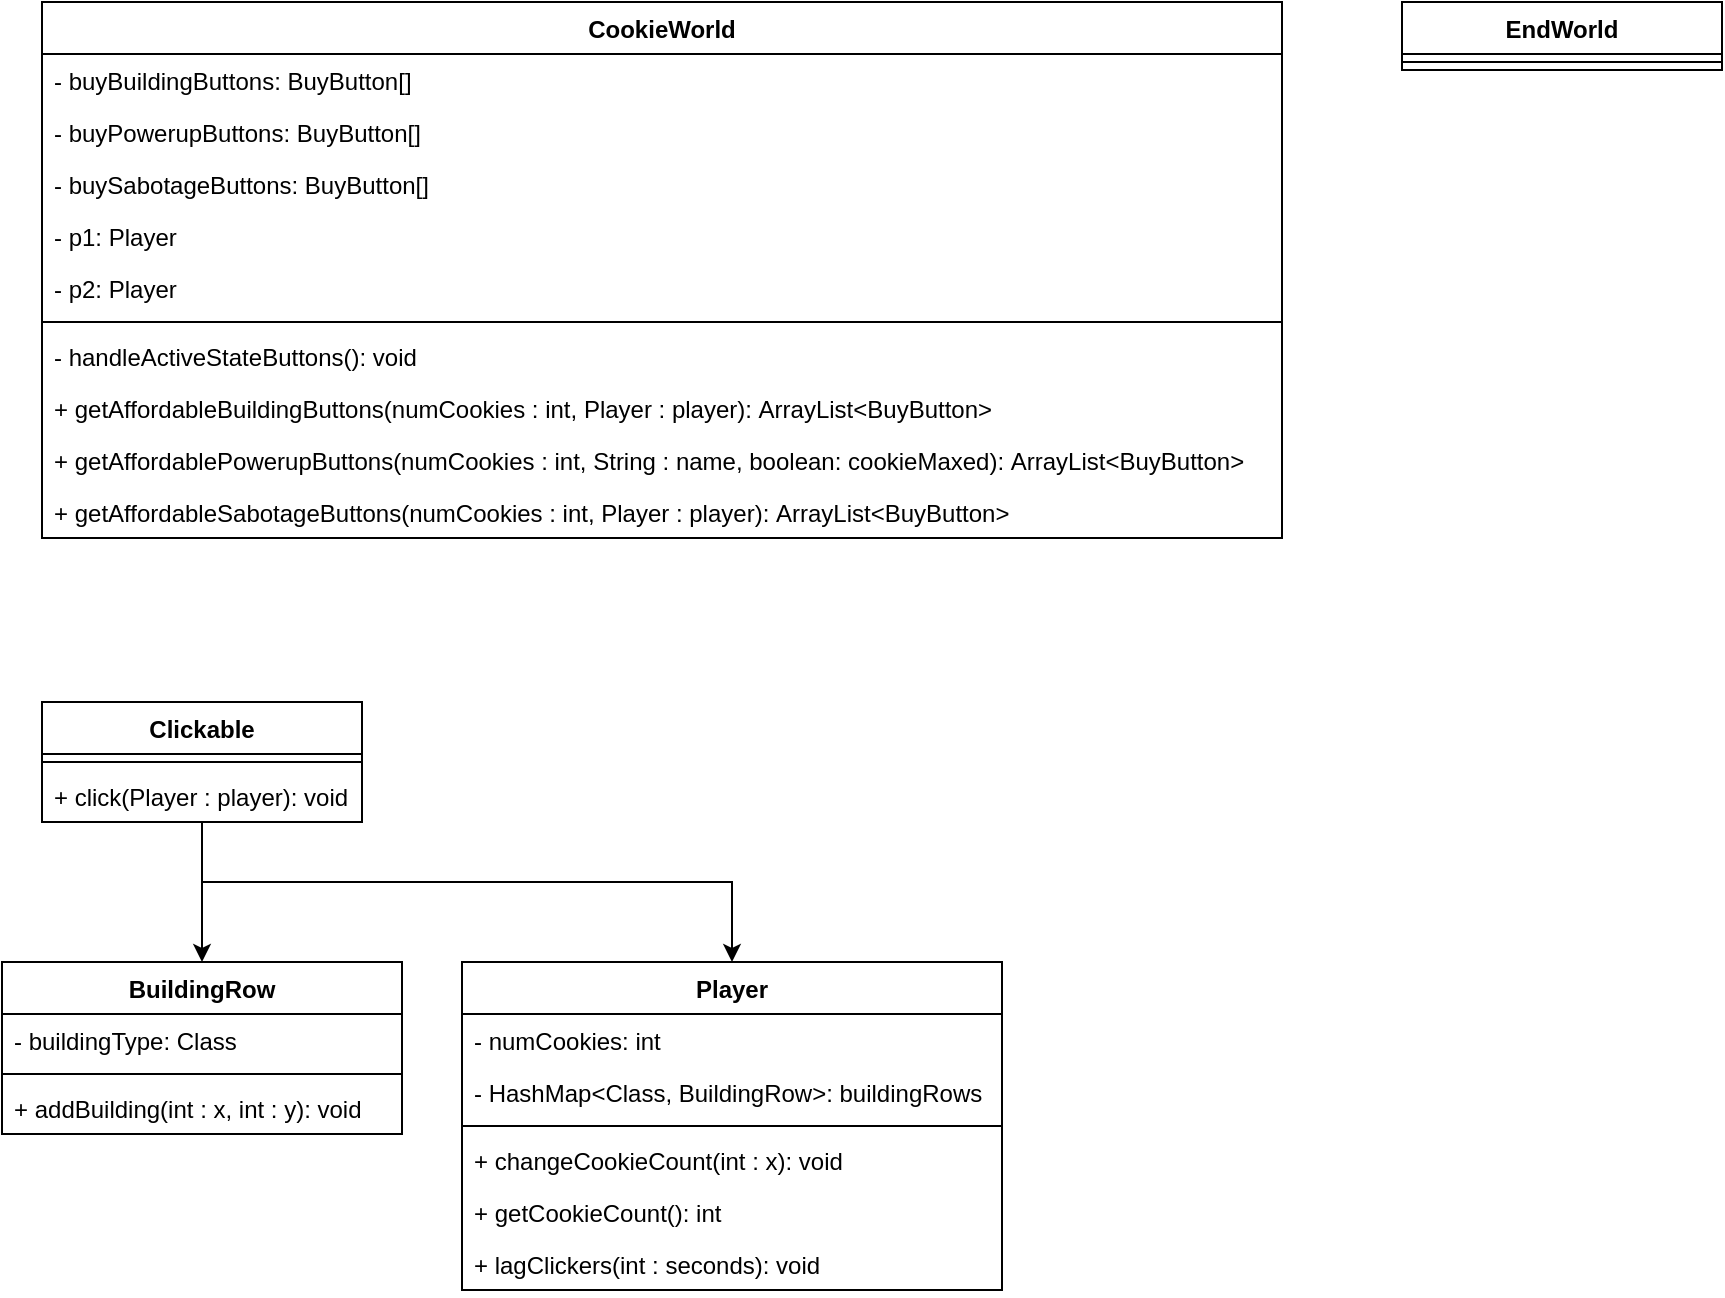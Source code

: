 <mxfile version="20.5.1" type="github">
  <diagram id="C5RBs43oDa-KdzZeNtuy" name="Page-1">
    <mxGraphModel dx="1186" dy="614" grid="1" gridSize="10" guides="1" tooltips="1" connect="1" arrows="1" fold="1" page="1" pageScale="1" pageWidth="827" pageHeight="1169" math="0" shadow="0">
      <root>
        <mxCell id="WIyWlLk6GJQsqaUBKTNV-0" />
        <mxCell id="WIyWlLk6GJQsqaUBKTNV-1" parent="WIyWlLk6GJQsqaUBKTNV-0" />
        <mxCell id="7BXIPRgFggZiZuCY8qYJ-12" style="edgeStyle=orthogonalEdgeStyle;rounded=0;orthogonalLoop=1;jettySize=auto;html=1;entryX=0.5;entryY=0;entryDx=0;entryDy=0;" edge="1" parent="WIyWlLk6GJQsqaUBKTNV-1" source="6n8fkB6DiJv-7R1IbTB3-0" target="7BXIPRgFggZiZuCY8qYJ-7">
          <mxGeometry relative="1" as="geometry" />
        </mxCell>
        <mxCell id="7BXIPRgFggZiZuCY8qYJ-17" style="edgeStyle=orthogonalEdgeStyle;rounded=0;orthogonalLoop=1;jettySize=auto;html=1;entryX=0.5;entryY=0;entryDx=0;entryDy=0;" edge="1" parent="WIyWlLk6GJQsqaUBKTNV-1" source="6n8fkB6DiJv-7R1IbTB3-0" target="7BXIPRgFggZiZuCY8qYJ-13">
          <mxGeometry relative="1" as="geometry">
            <Array as="points">
              <mxPoint x="440" y="600" />
              <mxPoint x="705" y="600" />
            </Array>
          </mxGeometry>
        </mxCell>
        <mxCell id="6n8fkB6DiJv-7R1IbTB3-0" value="Clickable" style="swimlane;fontStyle=1;align=center;verticalAlign=top;childLayout=stackLayout;horizontal=1;startSize=26;horizontalStack=0;resizeParent=1;resizeParentMax=0;resizeLast=0;collapsible=1;marginBottom=0;" parent="WIyWlLk6GJQsqaUBKTNV-1" vertex="1">
          <mxGeometry x="360" y="510" width="160" height="60" as="geometry" />
        </mxCell>
        <mxCell id="6n8fkB6DiJv-7R1IbTB3-2" value="" style="line;strokeWidth=1;fillColor=none;align=left;verticalAlign=middle;spacingTop=-1;spacingLeft=3;spacingRight=3;rotatable=0;labelPosition=right;points=[];portConstraint=eastwest;strokeColor=inherit;" parent="6n8fkB6DiJv-7R1IbTB3-0" vertex="1">
          <mxGeometry y="26" width="160" height="8" as="geometry" />
        </mxCell>
        <mxCell id="6n8fkB6DiJv-7R1IbTB3-3" value="+ click(Player : player): void" style="text;strokeColor=none;fillColor=none;align=left;verticalAlign=top;spacingLeft=4;spacingRight=4;overflow=hidden;rotatable=0;points=[[0,0.5],[1,0.5]];portConstraint=eastwest;" parent="6n8fkB6DiJv-7R1IbTB3-0" vertex="1">
          <mxGeometry y="34" width="160" height="26" as="geometry" />
        </mxCell>
        <mxCell id="6n8fkB6DiJv-7R1IbTB3-8" value="CookieWorld" style="swimlane;fontStyle=1;align=center;verticalAlign=top;childLayout=stackLayout;horizontal=1;startSize=26;horizontalStack=0;resizeParent=1;resizeParentMax=0;resizeLast=0;collapsible=1;marginBottom=0;" parent="WIyWlLk6GJQsqaUBKTNV-1" vertex="1">
          <mxGeometry x="360" y="160" width="620" height="268" as="geometry" />
        </mxCell>
        <mxCell id="6n8fkB6DiJv-7R1IbTB3-9" value="- buyBuildingButtons: BuyButton[]&#xa;" style="text;strokeColor=none;fillColor=none;align=left;verticalAlign=top;spacingLeft=4;spacingRight=4;overflow=hidden;rotatable=0;points=[[0,0.5],[1,0.5]];portConstraint=eastwest;" parent="6n8fkB6DiJv-7R1IbTB3-8" vertex="1">
          <mxGeometry y="26" width="620" height="26" as="geometry" />
        </mxCell>
        <mxCell id="6n8fkB6DiJv-7R1IbTB3-14" value="- buyPowerupButtons: BuyButton[]&#xa;" style="text;strokeColor=none;fillColor=none;align=left;verticalAlign=top;spacingLeft=4;spacingRight=4;overflow=hidden;rotatable=0;points=[[0,0.5],[1,0.5]];portConstraint=eastwest;" parent="6n8fkB6DiJv-7R1IbTB3-8" vertex="1">
          <mxGeometry y="52" width="620" height="26" as="geometry" />
        </mxCell>
        <mxCell id="6n8fkB6DiJv-7R1IbTB3-15" value="- buySabotageButtons: BuyButton[]&#xa;" style="text;strokeColor=none;fillColor=none;align=left;verticalAlign=top;spacingLeft=4;spacingRight=4;overflow=hidden;rotatable=0;points=[[0,0.5],[1,0.5]];portConstraint=eastwest;" parent="6n8fkB6DiJv-7R1IbTB3-8" vertex="1">
          <mxGeometry y="78" width="620" height="26" as="geometry" />
        </mxCell>
        <mxCell id="6n8fkB6DiJv-7R1IbTB3-16" value="- p1: Player" style="text;strokeColor=none;fillColor=none;align=left;verticalAlign=top;spacingLeft=4;spacingRight=4;overflow=hidden;rotatable=0;points=[[0,0.5],[1,0.5]];portConstraint=eastwest;" parent="6n8fkB6DiJv-7R1IbTB3-8" vertex="1">
          <mxGeometry y="104" width="620" height="26" as="geometry" />
        </mxCell>
        <mxCell id="6n8fkB6DiJv-7R1IbTB3-17" value="- p2: Player" style="text;strokeColor=none;fillColor=none;align=left;verticalAlign=top;spacingLeft=4;spacingRight=4;overflow=hidden;rotatable=0;points=[[0,0.5],[1,0.5]];portConstraint=eastwest;" parent="6n8fkB6DiJv-7R1IbTB3-8" vertex="1">
          <mxGeometry y="130" width="620" height="26" as="geometry" />
        </mxCell>
        <mxCell id="6n8fkB6DiJv-7R1IbTB3-10" value="" style="line;strokeWidth=1;fillColor=none;align=left;verticalAlign=middle;spacingTop=-1;spacingLeft=3;spacingRight=3;rotatable=0;labelPosition=right;points=[];portConstraint=eastwest;strokeColor=inherit;" parent="6n8fkB6DiJv-7R1IbTB3-8" vertex="1">
          <mxGeometry y="156" width="620" height="8" as="geometry" />
        </mxCell>
        <mxCell id="6n8fkB6DiJv-7R1IbTB3-11" value="- handleActiveStateButtons(): void" style="text;strokeColor=none;fillColor=none;align=left;verticalAlign=top;spacingLeft=4;spacingRight=4;overflow=hidden;rotatable=0;points=[[0,0.5],[1,0.5]];portConstraint=eastwest;" parent="6n8fkB6DiJv-7R1IbTB3-8" vertex="1">
          <mxGeometry y="164" width="620" height="26" as="geometry" />
        </mxCell>
        <mxCell id="7BXIPRgFggZiZuCY8qYJ-0" value="+ getAffordableBuildingButtons(numCookies : int, Player : player): ArrayList&lt;BuyButton&gt;" style="text;strokeColor=none;fillColor=none;align=left;verticalAlign=top;spacingLeft=4;spacingRight=4;overflow=hidden;rotatable=0;points=[[0,0.5],[1,0.5]];portConstraint=eastwest;" vertex="1" parent="6n8fkB6DiJv-7R1IbTB3-8">
          <mxGeometry y="190" width="620" height="26" as="geometry" />
        </mxCell>
        <mxCell id="7BXIPRgFggZiZuCY8qYJ-1" value="+ getAffordablePowerupButtons(numCookies : int, String : name, boolean: cookieMaxed): ArrayList&lt;BuyButton&gt;" style="text;strokeColor=none;fillColor=none;align=left;verticalAlign=top;spacingLeft=4;spacingRight=4;overflow=hidden;rotatable=0;points=[[0,0.5],[1,0.5]];portConstraint=eastwest;" vertex="1" parent="6n8fkB6DiJv-7R1IbTB3-8">
          <mxGeometry y="216" width="620" height="26" as="geometry" />
        </mxCell>
        <mxCell id="7BXIPRgFggZiZuCY8qYJ-2" value="+ getAffordableSabotageButtons(numCookies : int, Player : player): ArrayList&lt;BuyButton&gt;" style="text;strokeColor=none;fillColor=none;align=left;verticalAlign=top;spacingLeft=4;spacingRight=4;overflow=hidden;rotatable=0;points=[[0,0.5],[1,0.5]];portConstraint=eastwest;" vertex="1" parent="6n8fkB6DiJv-7R1IbTB3-8">
          <mxGeometry y="242" width="620" height="26" as="geometry" />
        </mxCell>
        <mxCell id="7BXIPRgFggZiZuCY8qYJ-3" value="EndWorld" style="swimlane;fontStyle=1;align=center;verticalAlign=top;childLayout=stackLayout;horizontal=1;startSize=26;horizontalStack=0;resizeParent=1;resizeParentMax=0;resizeLast=0;collapsible=1;marginBottom=0;" vertex="1" parent="WIyWlLk6GJQsqaUBKTNV-1">
          <mxGeometry x="1040" y="160" width="160" height="34" as="geometry" />
        </mxCell>
        <mxCell id="7BXIPRgFggZiZuCY8qYJ-5" value="" style="line;strokeWidth=1;fillColor=none;align=left;verticalAlign=middle;spacingTop=-1;spacingLeft=3;spacingRight=3;rotatable=0;labelPosition=right;points=[];portConstraint=eastwest;strokeColor=inherit;" vertex="1" parent="7BXIPRgFggZiZuCY8qYJ-3">
          <mxGeometry y="26" width="160" height="8" as="geometry" />
        </mxCell>
        <mxCell id="7BXIPRgFggZiZuCY8qYJ-7" value="BuildingRow" style="swimlane;fontStyle=1;align=center;verticalAlign=top;childLayout=stackLayout;horizontal=1;startSize=26;horizontalStack=0;resizeParent=1;resizeParentMax=0;resizeLast=0;collapsible=1;marginBottom=0;" vertex="1" parent="WIyWlLk6GJQsqaUBKTNV-1">
          <mxGeometry x="340" y="640" width="200" height="86" as="geometry" />
        </mxCell>
        <mxCell id="7BXIPRgFggZiZuCY8qYJ-8" value="- buildingType: Class" style="text;strokeColor=none;fillColor=none;align=left;verticalAlign=top;spacingLeft=4;spacingRight=4;overflow=hidden;rotatable=0;points=[[0,0.5],[1,0.5]];portConstraint=eastwest;" vertex="1" parent="7BXIPRgFggZiZuCY8qYJ-7">
          <mxGeometry y="26" width="200" height="26" as="geometry" />
        </mxCell>
        <mxCell id="7BXIPRgFggZiZuCY8qYJ-9" value="" style="line;strokeWidth=1;fillColor=none;align=left;verticalAlign=middle;spacingTop=-1;spacingLeft=3;spacingRight=3;rotatable=0;labelPosition=right;points=[];portConstraint=eastwest;strokeColor=inherit;" vertex="1" parent="7BXIPRgFggZiZuCY8qYJ-7">
          <mxGeometry y="52" width="200" height="8" as="geometry" />
        </mxCell>
        <mxCell id="7BXIPRgFggZiZuCY8qYJ-10" value="+ addBuilding(int : x, int : y): void" style="text;strokeColor=none;fillColor=none;align=left;verticalAlign=top;spacingLeft=4;spacingRight=4;overflow=hidden;rotatable=0;points=[[0,0.5],[1,0.5]];portConstraint=eastwest;" vertex="1" parent="7BXIPRgFggZiZuCY8qYJ-7">
          <mxGeometry y="60" width="200" height="26" as="geometry" />
        </mxCell>
        <mxCell id="7BXIPRgFggZiZuCY8qYJ-13" value="Player" style="swimlane;fontStyle=1;align=center;verticalAlign=top;childLayout=stackLayout;horizontal=1;startSize=26;horizontalStack=0;resizeParent=1;resizeParentMax=0;resizeLast=0;collapsible=1;marginBottom=0;" vertex="1" parent="WIyWlLk6GJQsqaUBKTNV-1">
          <mxGeometry x="570" y="640" width="270" height="164" as="geometry" />
        </mxCell>
        <mxCell id="7BXIPRgFggZiZuCY8qYJ-14" value="- numCookies: int" style="text;strokeColor=none;fillColor=none;align=left;verticalAlign=top;spacingLeft=4;spacingRight=4;overflow=hidden;rotatable=0;points=[[0,0.5],[1,0.5]];portConstraint=eastwest;" vertex="1" parent="7BXIPRgFggZiZuCY8qYJ-13">
          <mxGeometry y="26" width="270" height="26" as="geometry" />
        </mxCell>
        <mxCell id="7BXIPRgFggZiZuCY8qYJ-18" value="- HashMap&lt;Class, BuildingRow&gt;: buildingRows" style="text;strokeColor=none;fillColor=none;align=left;verticalAlign=top;spacingLeft=4;spacingRight=4;overflow=hidden;rotatable=0;points=[[0,0.5],[1,0.5]];portConstraint=eastwest;" vertex="1" parent="7BXIPRgFggZiZuCY8qYJ-13">
          <mxGeometry y="52" width="270" height="26" as="geometry" />
        </mxCell>
        <mxCell id="7BXIPRgFggZiZuCY8qYJ-15" value="" style="line;strokeWidth=1;fillColor=none;align=left;verticalAlign=middle;spacingTop=-1;spacingLeft=3;spacingRight=3;rotatable=0;labelPosition=right;points=[];portConstraint=eastwest;strokeColor=inherit;" vertex="1" parent="7BXIPRgFggZiZuCY8qYJ-13">
          <mxGeometry y="78" width="270" height="8" as="geometry" />
        </mxCell>
        <mxCell id="7BXIPRgFggZiZuCY8qYJ-16" value="+ changeCookieCount(int : x): void" style="text;strokeColor=none;fillColor=none;align=left;verticalAlign=top;spacingLeft=4;spacingRight=4;overflow=hidden;rotatable=0;points=[[0,0.5],[1,0.5]];portConstraint=eastwest;" vertex="1" parent="7BXIPRgFggZiZuCY8qYJ-13">
          <mxGeometry y="86" width="270" height="26" as="geometry" />
        </mxCell>
        <mxCell id="7BXIPRgFggZiZuCY8qYJ-19" value="+ getCookieCount(): int" style="text;strokeColor=none;fillColor=none;align=left;verticalAlign=top;spacingLeft=4;spacingRight=4;overflow=hidden;rotatable=0;points=[[0,0.5],[1,0.5]];portConstraint=eastwest;" vertex="1" parent="7BXIPRgFggZiZuCY8qYJ-13">
          <mxGeometry y="112" width="270" height="26" as="geometry" />
        </mxCell>
        <mxCell id="7BXIPRgFggZiZuCY8qYJ-20" value="+ lagClickers(int : seconds): void" style="text;strokeColor=none;fillColor=none;align=left;verticalAlign=top;spacingLeft=4;spacingRight=4;overflow=hidden;rotatable=0;points=[[0,0.5],[1,0.5]];portConstraint=eastwest;" vertex="1" parent="7BXIPRgFggZiZuCY8qYJ-13">
          <mxGeometry y="138" width="270" height="26" as="geometry" />
        </mxCell>
      </root>
    </mxGraphModel>
  </diagram>
</mxfile>
